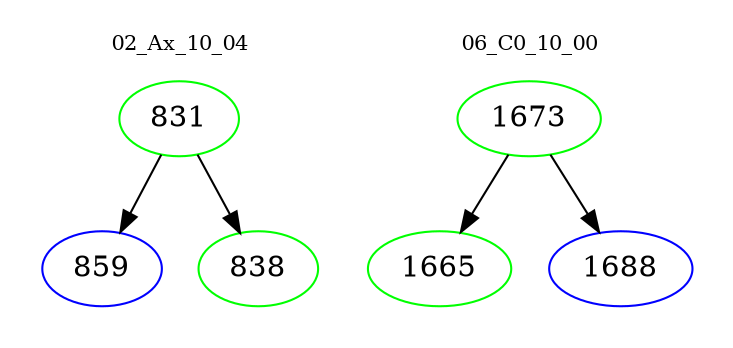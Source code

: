 digraph{
subgraph cluster_0 {
color = white
label = "02_Ax_10_04";
fontsize=10;
T0_831 [label="831", color="green"]
T0_831 -> T0_859 [color="black"]
T0_859 [label="859", color="blue"]
T0_831 -> T0_838 [color="black"]
T0_838 [label="838", color="green"]
}
subgraph cluster_1 {
color = white
label = "06_C0_10_00";
fontsize=10;
T1_1673 [label="1673", color="green"]
T1_1673 -> T1_1665 [color="black"]
T1_1665 [label="1665", color="green"]
T1_1673 -> T1_1688 [color="black"]
T1_1688 [label="1688", color="blue"]
}
}
